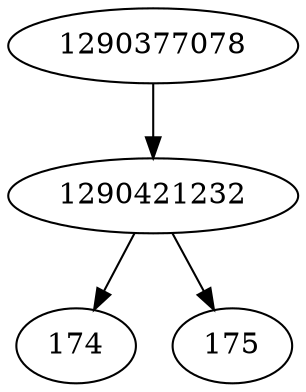 strict digraph  {
1290421232;
1290377078;
174;
175;
1290421232 -> 174;
1290421232 -> 175;
1290377078 -> 1290421232;
}
